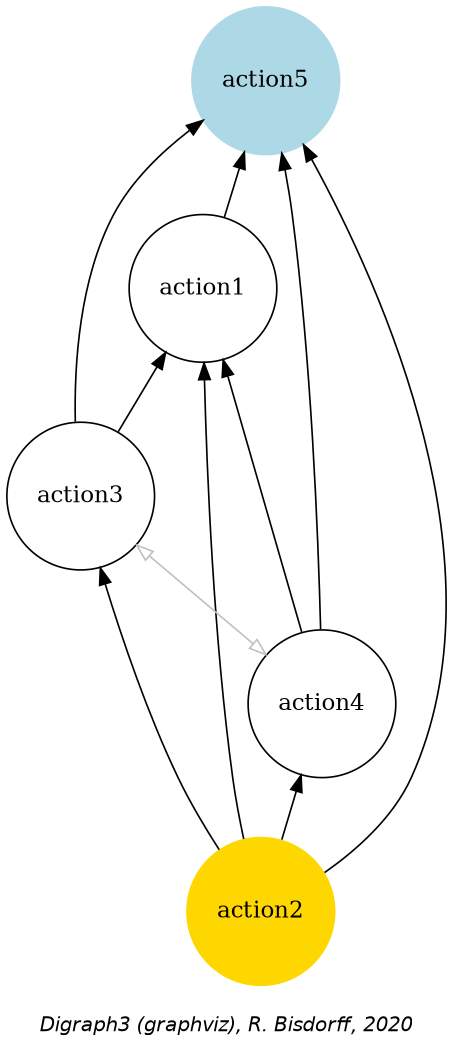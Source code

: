 digraph G {
graph [ fontname = "Helvetica-Oblique",
 fontsize = 12,
 label = "\nDigraph3 (graphviz), R. Bisdorff, 2020", size="7,7"];
n1 [shape = "circle", label = "action1"];
n2 [shape = "circle", label = "action2", style = "filled", color = gold];
n3 [shape = "circle", label = "action3"];
n4 [shape = "circle", label = "action4"];
n5 [shape = "circle", label = "action5", style = "filled", color = lightblue];
n1-> n2 [dir=back, color=black] ;
n1-> n3 [dir=back, color=black] ;
n1-> n4 [dir=back, color=black] ;
n1-> n5 [dir=forward, color=black] ;
n2-> n3 [dir=forward, color=black] ;
n2-> n4 [dir=forward, color=black] ;
n2-> n5 [dir=forward, color=black] ;
n3-> n4 [dir=both, color=grey, arrowhead=empty, arrowtail=empty] ;
n3-> n5 [dir=forward, color=black] ;
n4-> n5 [dir=forward, color=black] ;
{rank=max; n2 }
{rank=min; n5 }
}
